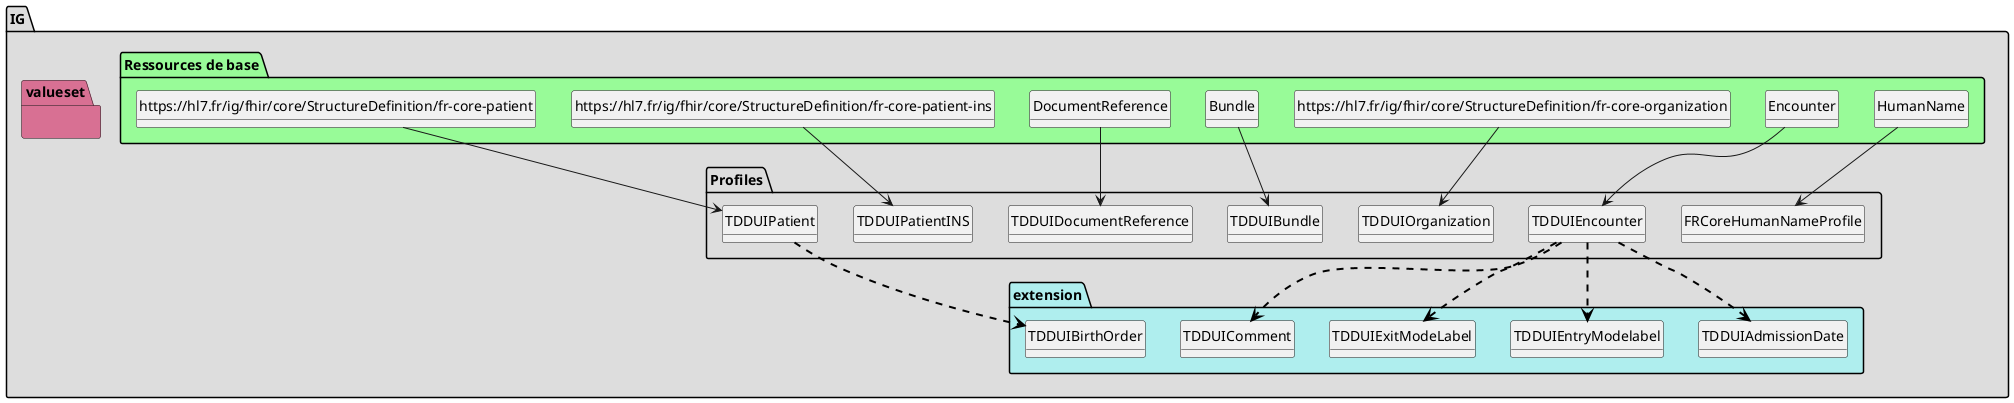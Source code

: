 @startuml
set namespaceSeparator ?
hide circle
hide class fields

package IG #DDDDDD{

     package Profiles #DDDDDD{

        class FRCoreHumanNameProfile{

             HumanName.extension:assemblyOrder => <&plus>[0..1]
             HumanName.prefix => [None..1]
        } 

        class TDDUIEncounter{

             Encounter.extension => [None..None]
             Encounter.extension:TDDUI-plannedStartDate-r5 => <&plus>[0..1]
             Encounter.extension:TDDUI-plannedEndDate-r5 => <&plus>[0..1]
             Encounter.extension:TDDUIAdmissionDate => <&plus>[0..1]
             Encounter.extension:TDDUIEntryModelabel => <&plus>[0..1]
             Encounter.extension:TDDUIExitModeLabel => <&plus>[0..1]
             Encounter.extension:TDDUIComment => <&plus>[0..1]
             Encounter.identifier => [1..None]
             Encounter.identifier:idStay => [1..1]
             Encounter.identifier:idAdminStay => [0..1]
             Encounter.identifier:idProvenanceStay => [0..1]
             Encounter.subject => [1..None]
             Encounter.serviceProvider => [1..None]
        } 

        class TDDUIOrganization{

             Organization => [None..None]
             Organization.identifier => [1..None]
             Organization.identifier:idNatSt => [1..None]
        } 

        class TDDUIBundle{

             Bundle.type => [None..None]
             Bundle.entry => [1..None]
             Bundle.entry:DUIDocumentReference => [1..*]
             Bundle.entry:DUIDocumentReference.resource => [1..None]
             Bundle.entry:DUIDocumentReference.request => [1..None]
             Bundle.entry:DUIDocumentReference.request.method => [None..None]
        } 

        class TDDUIDocumentReference{

             DocumentReference.meta.versionId => [None..None]
             DocumentReference.modifierExtension => [None..0]
             DocumentReference.masterIdentifier => [1..None]
             DocumentReference.identifier => [None..0]
             DocumentReference.status => [None..None]
             DocumentReference.docStatus => [None..0]
             DocumentReference.type => [None..None]
             DocumentReference.category => [None..1]
             DocumentReference.subject => [None..None]
             DocumentReference.date => [None..None]
             DocumentReference.author => [None..None]
             DocumentReference.authenticator => [None..None]
             DocumentReference.relatesTo => [None..None]
             DocumentReference.description => [None..None]
             DocumentReference.securityLabel => [None..None]
             DocumentReference.content => [None..1]
             DocumentReference.content.attachment.contentType => [1..None]
             DocumentReference.content.attachment.language => [None..None]
             DocumentReference.content.attachment.data => [1..None]
             DocumentReference.content.attachment.url => [None..0]
             DocumentReference.content.attachment.size => [None..None]
             DocumentReference.content.attachment.hash => [None..None]
             DocumentReference.content.attachment.title => [1..None]
             DocumentReference.content.attachment.creation => [None..None]
             DocumentReference.content.format => [None..None]
             DocumentReference.context => [None..None]
             DocumentReference.context.event => [None..1]
             DocumentReference.context.period => [None..None]
             DocumentReference.context.facilityType => [None..None]
             DocumentReference.context.practiceSetting => [None..None]
             DocumentReference.context.sourcePatientInfo => [None..None]
        } 

        class TDDUIPatientINS{

             Patient => [None..None]
             Patient.meta.profile:tddui-patient-canonical => [0..1]
             Patient.identifier:INS-NIR => [None..1]
             Patient.identifier:INS-NIR-TEST => [None..1]
             Patient.identifier:INS-NIR-DEMO => [None..1]
             Patient.identifier:INS-NIA => [None..1]
             Patient.identifier:localIdentifier => [0..1]
             Patient.identifier:localIdentifier.use => [None..None]
             Patient.identifier:localIdentifier.type => [1..None]
             Patient.identifier:localIdentifier.system => [1..None]
             Patient.identifier:localIdentifier.value => [1..None]
             Patient.identifier:initialNumber => [0..1]
             Patient.identifier:initialNumber.use => [None..None]
             Patient.identifier:initialNumber.type => [1..None]
             Patient.identifier:initialNumber.system => [1..None]
             Patient.identifier:initialNumber.value => [1..None]
        } 

        class TDDUIPatient{

             Patient => [None..None]
             Patient.identifier:localIdentifier => [0..1]
             Patient.identifier:localIdentifier.use => [None..None]
             Patient.identifier:localIdentifier.type => [1..None]
             Patient.identifier:localIdentifier.system => [1..None]
             Patient.identifier:localIdentifier.value => [1..None]
             Patient.identifier:initialNumber => [0..1]
             Patient.identifier:initialNumber.use => [None..None]
             Patient.identifier:initialNumber.type => [1..None]
             Patient.identifier:initialNumber.system => [1..None]
             Patient.identifier:initialNumber.value => [1..None]
             Patient.name => [1..None]
             Patient.name:officialName => [1..1]
             Patient.gender => [None..None]
             Patient.birthDate.extension => [1..None]
             Patient.birthDate.extension:tddui-birth-order => <&plus>[1..1]
         }

     }
     package extension #paleturquoise {

     TDDUIEncounter -[#black,dashed,thickness=2]-> TDDUIAdmissionDate
     TDDUIEncounter -[#black,dashed,thickness=2]-> TDDUIEntryModelabel
     TDDUIEncounter -[#black,dashed,thickness=2]-> TDDUIExitModeLabel
     TDDUIEncounter -[#black,dashed,thickness=2]-> TDDUIComment
     TDDUIPatient -[#black,dashed,thickness=2]-> TDDUIBirthOrder

        class TDDUIAdmissionDate{

          Extension.extension => [None..0]
          Extension.url => [None..None]
          Extension.value[x] => [None..None]
        } 
        class TDDUIBirthOrder{

          Extension.extension => [None..0]
          Extension.url => [None..None]
          Extension.value[x] => [None..None]
        } 
        class TDDUIComment{

          Extension.extension => [None..0]
          Extension.url => [None..None]
          Extension.value[x] => [None..None]
        } 
        class TDDUIEntryModelabel{

          Extension.extension => [None..0]
          Extension.url => [None..None]
          Extension.value[x] => [None..None]
        } 
        class TDDUIExitModeLabel{

          Extension.extension => [None..0]
          Extension.url => [None..None]
          Extension.value[x] => [None..None]
         }
     }
     package valueset #PaleVioletRed{
       }

package "Ressources de base" #palegreen {

 class "HumanName" as  class95e0fecbaf28f967a098167115412fc6 

    class95e0fecbaf28f967a098167115412fc6 --> FRCoreHumanNameProfile

 class "Encounter" as  classd1e9f9f891de8f9a655739a01fbf68f0 

    classd1e9f9f891de8f9a655739a01fbf68f0 --> TDDUIEncounter

 class "https://hl7.fr/ig/fhir/core/StructureDefinition/fr-core-organization" as  class7273115ddeceb35c4c7044f07f832f67 

    class7273115ddeceb35c4c7044f07f832f67 --> TDDUIOrganization

 class "Bundle" as  class94c51f19c37f96ed231f5a0ae512b2a8 

    class94c51f19c37f96ed231f5a0ae512b2a8 --> TDDUIBundle

 class "DocumentReference" as  classabc067272ee1964cc2c74c1c1a1854f5 

    classabc067272ee1964cc2c74c1c1a1854f5 --> TDDUIDocumentReference

 class "https://hl7.fr/ig/fhir/core/StructureDefinition/fr-core-patient-ins" as  class4183c8825d56dc7b36e75f7f711f8b6b 

    class4183c8825d56dc7b36e75f7f711f8b6b --> TDDUIPatientINS

 class "https://hl7.fr/ig/fhir/core/StructureDefinition/fr-core-patient" as  classcb72a5551de902d7716887df67489a97 

    classcb72a5551de902d7716887df67489a97 --> TDDUIPatient
}
@enduml